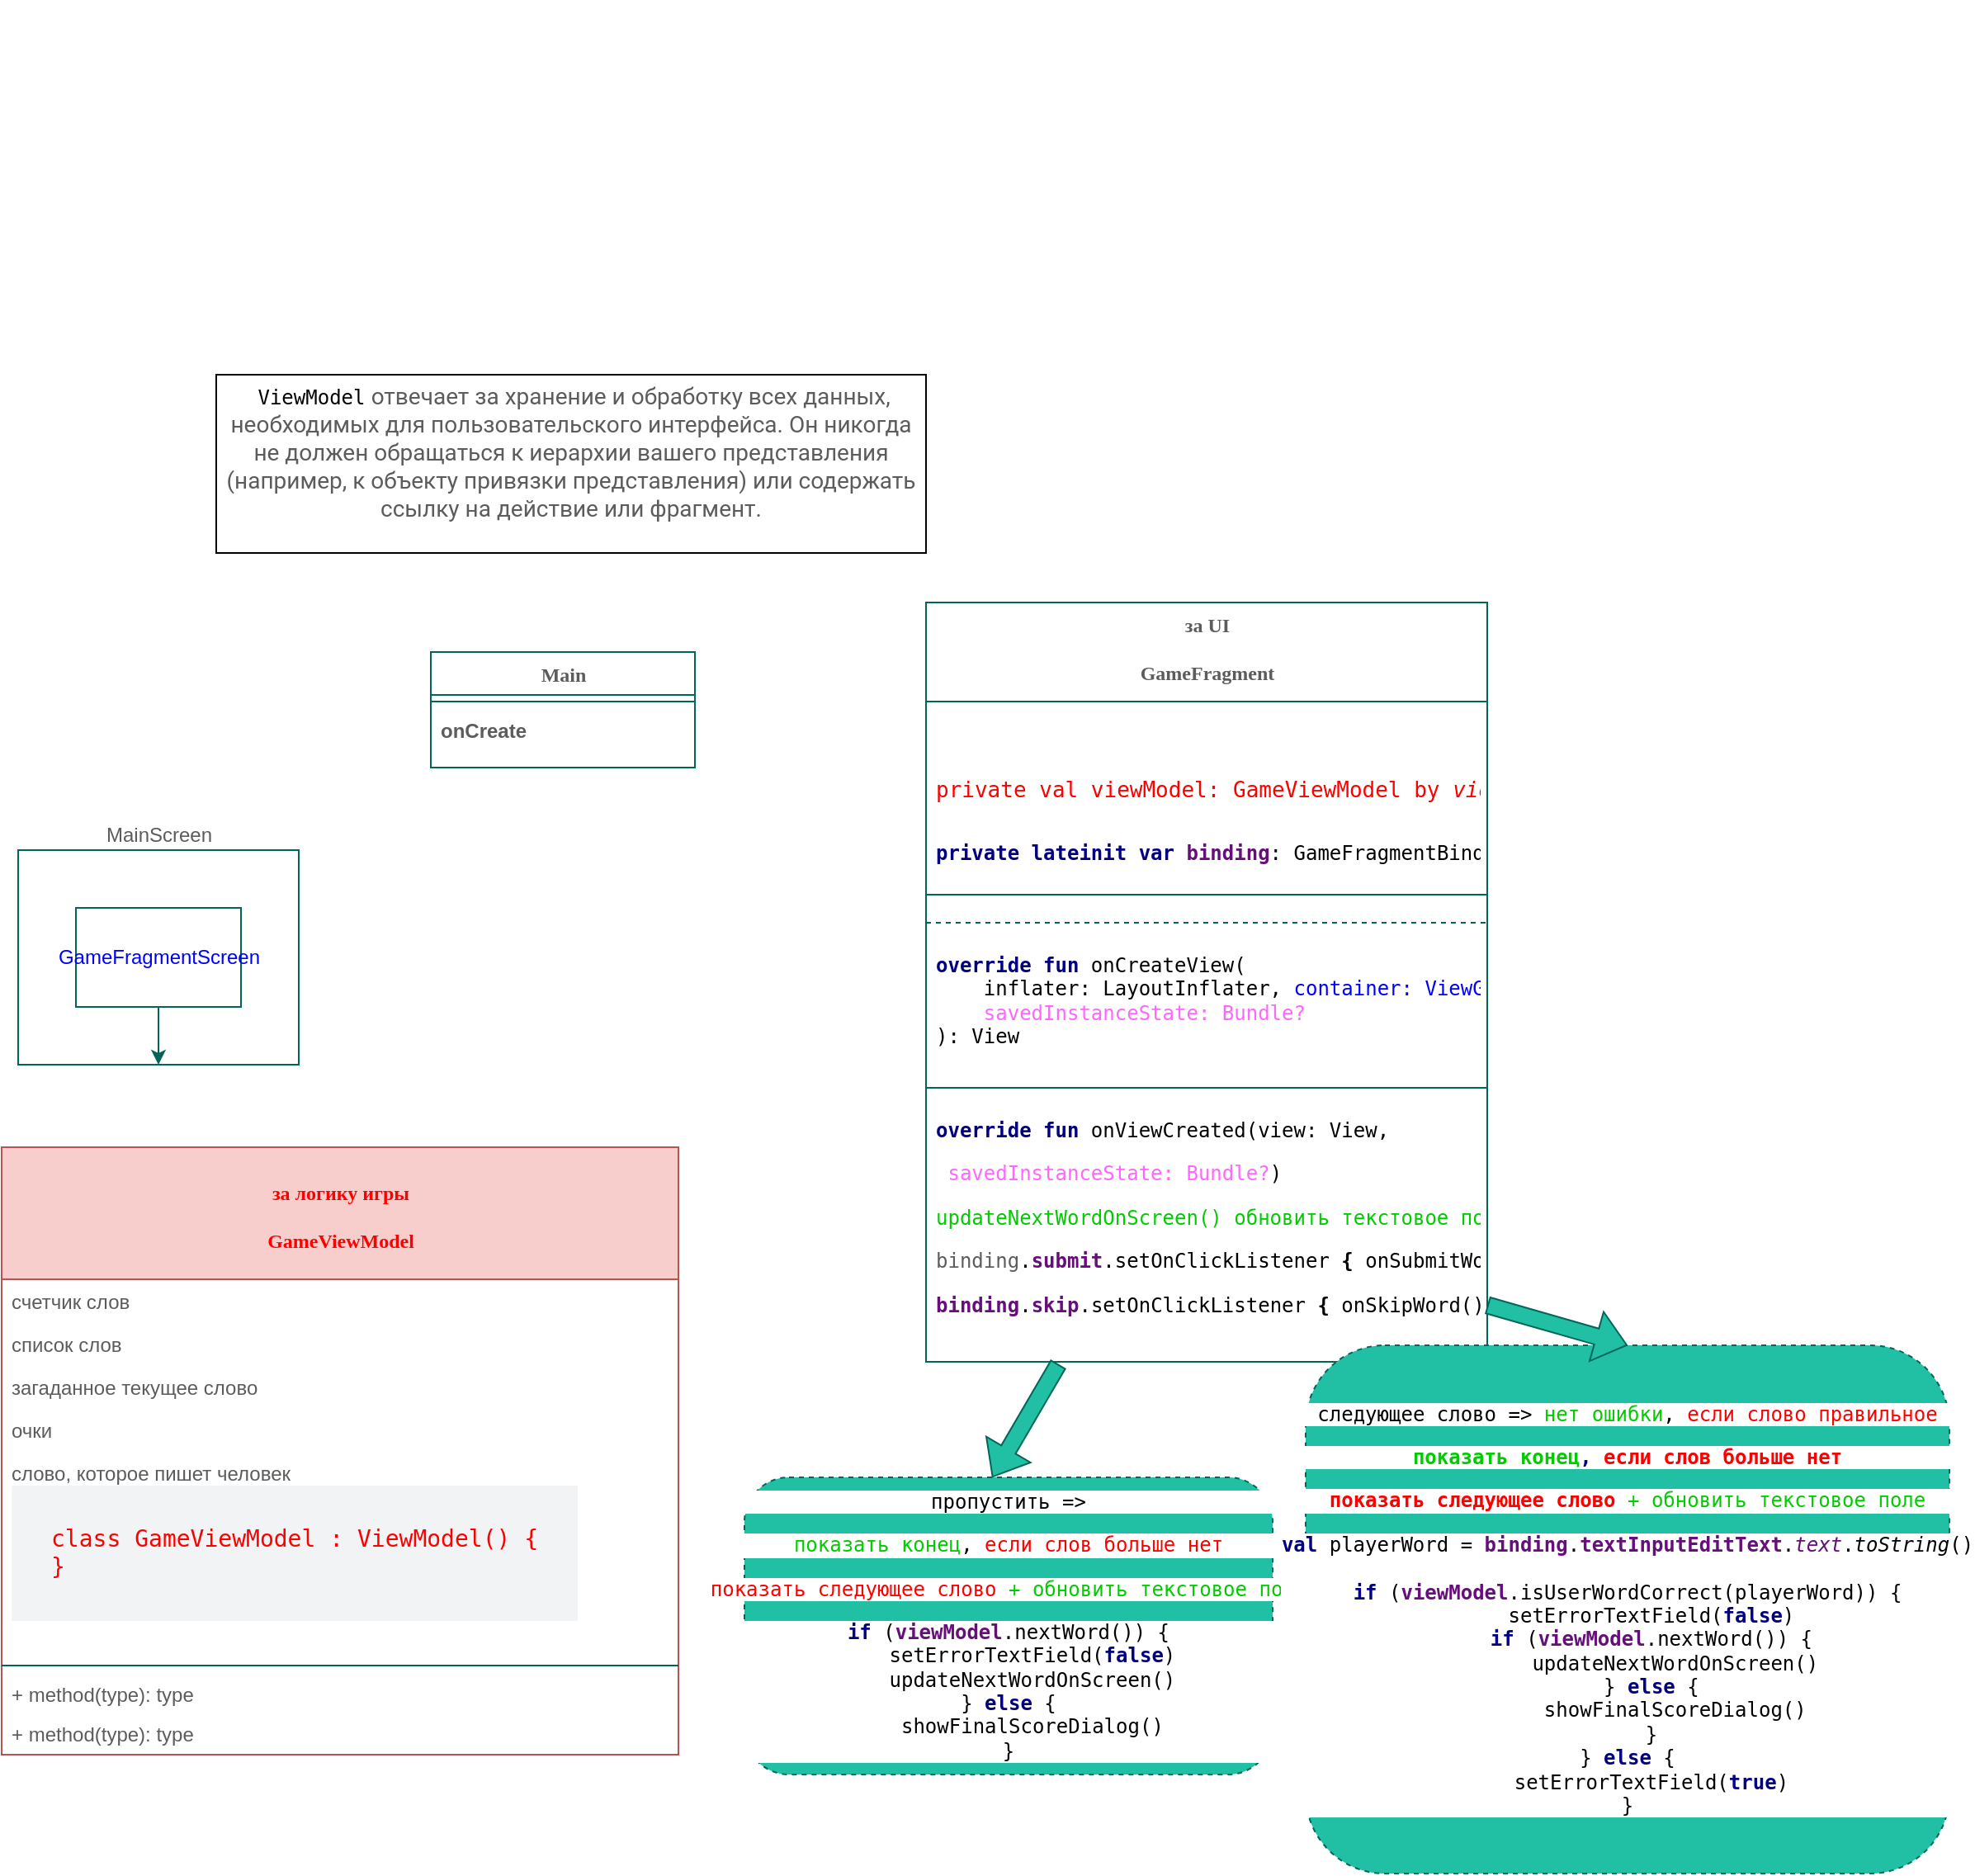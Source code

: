 <mxfile version="20.4.0" type="github">
  <diagram name="Page-1" id="9f46799a-70d6-7492-0946-bef42562c5a5">
    <mxGraphModel dx="2138" dy="1429" grid="1" gridSize="10" guides="1" tooltips="1" connect="1" arrows="1" fold="1" page="1" pageScale="1" pageWidth="1100" pageHeight="850" math="0" shadow="0">
      <root>
        <mxCell id="0" />
        <mxCell id="1" parent="0" />
        <mxCell id="78961159f06e98e8-17" value="Main" style="swimlane;html=1;fontStyle=1;align=center;verticalAlign=top;childLayout=stackLayout;horizontal=1;startSize=26;horizontalStack=0;resizeParent=1;resizeLast=0;collapsible=1;marginBottom=0;swimlaneFillColor=#ffffff;rounded=0;shadow=0;comic=0;labelBackgroundColor=none;strokeWidth=1;fillColor=none;fontFamily=Verdana;fontSize=12;strokeColor=#006658;fontColor=#5C5C5C;" parent="1" vertex="1">
          <mxGeometry x="170" y="-30" width="160" height="70" as="geometry" />
        </mxCell>
        <mxCell id="78961159f06e98e8-19" value="" style="line;html=1;strokeWidth=1;fillColor=none;align=left;verticalAlign=middle;spacingTop=-1;spacingLeft=3;spacingRight=3;rotatable=0;labelPosition=right;points=[];portConstraint=eastwest;strokeColor=#006658;fontColor=#5C5C5C;" parent="78961159f06e98e8-17" vertex="1">
          <mxGeometry y="26" width="160" height="8" as="geometry" />
        </mxCell>
        <mxCell id="78961159f06e98e8-20" value="onCreate" style="text;html=1;strokeColor=none;fillColor=none;align=left;verticalAlign=top;spacingLeft=4;spacingRight=4;whiteSpace=wrap;overflow=hidden;rotatable=0;points=[[0,0.5],[1,0.5]];portConstraint=eastwest;fontStyle=1;fontColor=#5C5C5C;" parent="78961159f06e98e8-17" vertex="1">
          <mxGeometry y="34" width="160" height="26" as="geometry" />
        </mxCell>
        <mxCell id="78961159f06e98e8-30" value="за UI&lt;br&gt;&lt;br&gt;GameFragment&lt;br&gt;&lt;br&gt;" style="swimlane;html=1;fontStyle=1;align=center;verticalAlign=top;childLayout=stackLayout;horizontal=1;startSize=60;horizontalStack=0;resizeParent=1;resizeLast=0;collapsible=1;marginBottom=0;swimlaneFillColor=#ffffff;rounded=0;shadow=0;comic=0;labelBackgroundColor=none;strokeWidth=1;fillColor=default;fontFamily=Verdana;fontSize=12;strokeColor=#006658;fontColor=#5C5C5C;" parent="1" vertex="1">
          <mxGeometry x="470" y="-60" width="340" height="460" as="geometry">
            <mxRectangle x="480" y="-50" width="140" height="70" as="alternateBounds" />
          </mxGeometry>
        </mxCell>
        <mxCell id="78961159f06e98e8-32" value="&lt;span style=&quot;color: rgba(0, 0, 0, 0); font-family: monospace; font-size: 0px;&quot;&gt;%3CmxGraphModel%3E%3Croot%3E%3CmxCell%20id%3D%220%22%2F%3E%3CmxCell%20id%3D%221%22%20parent%3D%220%22%2F%3E%3CmxCell%20id%3D%222%22%20value%3D%22%26lt%3Bpre%20style%3D%26quot%3Bbackground-color%3A%23ffffff%3Bcolor%3A%23000000%3Bfont-family%3A&#39;JetBrains%20Mono&#39;%2Cmonospace%3Bfont-size%3A9%2C8pt%3B%26quot%3B%26gt%3B%26lt%3Bspan%20style%3D%26quot%3Bcolor%3A%23000080%3Bfont-weight%3Abold%3B%26quot%3B%26gt%3Bprivate%20lateinit%20var%20%26lt%3B%2Fspan%26gt%3B%26lt%3Bspan%20style%3D%26quot%3Bcolor%3A%23660e7a%3Bfont-weight%3Abold%3B%26quot%3B%26gt%3Bbinding%26lt%3B%2Fspan%26gt%3B%3A%20GameFragmentBinding%26lt%3B%2Fpre%26gt%3B%22%20style%3D%22text%3Bhtml%3D1%3BstrokeColor%3Dnone%3BfillColor%3Dnone%3Balign%3Dleft%3BverticalAlign%3Dtop%3BspacingLeft%3D4%3BspacingRight%3D4%3BwhiteSpace%3Dwrap%3Boverflow%3Dhidden%3Brotatable%3D0%3Bpoints%3D%5B%5B0%2C0.5%5D%2C%5B1%2C0.5%5D%5D%3BportConstraint%3Deastwest%3B%22%20vertex%3D%221%22%20parent%3D%221%22%3E%3CmxGeometry%20x%3D%22320%22%20y%3D%2296%22%20width%3D%22160%22%20height%3D%2234%22%20as%3D%22geometry%22%2F%3E%3C%2FmxCell%3E%3C%2Froot%3E%3C%2FmxGraphModel%3E&lt;/span&gt;&lt;span style=&quot;color: rgba(0, 0, 0, 0); font-family: monospace; font-size: 0px;&quot;&gt;%3CmxGraphModel%3E%3Croot%3E%3CmxCell%20id%3D%220%22%2F%3E%3CmxCell%20id%3D%221%22%20parent%3D%220%22%2F%3E%3CmxCell%20id%3D%222%22%20value%3D%22%26lt%3Bpre%20style%3D%26quot%3Bbackground-color%3A%23ffffff%3Bcolor%3A%23000000%3Bfont-family%3A&#39;JetBrains%20Mono&#39;%2Cmonospace%3Bfont-size%3A9%2C8pt%3B%26quot%3B%26gt%3B%26lt%3Bspan%20style%3D%26quot%3Bcolor%3A%23000080%3Bfont-weight%3Abold%3B%26quot%3B%26gt%3Bprivate%20lateinit%20var%20%26lt%3B%2Fspan%26gt%3B%26lt%3Bspan%20style%3D%26quot%3Bcolor%3A%23660e7a%3Bfont-weight%3Abold%3B%26quot%3B%26gt%3Bbinding%26lt%3B%2Fspan%26gt%3B%3A%20GameFragmentBinding%26lt%3B%2Fpre%26gt%3B%22%20style%3D%22text%3Bhtml%3D1%3BstrokeColor%3Dnone%3BfillColor%3Dnone%3Balign%3Dleft%3BverticalAlign%3Dtop%3BspacingLeft%3D4%3BspacingRight%3D4%3BwhiteSpace%3Dwrap%3Boverflow%3Dhidden%3Brotatable%3D0%3Bpoints%3D%5B%5B0%2C0.5%5D%2C%5B1%2C0.5%5D%5D%3BportConstraint%3Deastwest%3B%22%20vertex%3D%221%22%20parent%3D%221%22%3E%3CmxGeometry%20x%3D%22320%22%20y%3D%2296%22%20width%3D%22160%22%20height%3D%2234%22%20as%3D%22geometry%22%2F%3E%3C%2FmxCell%3E%3C%2Froot%3E%3C%2FmxGraphModel%3E&lt;/span&gt;&lt;span style=&quot;color: rgba(0, 0, 0, 0); font-family: monospace; font-size: 0px;&quot;&gt;%3CmxGraphModel%3E%3Croot%3E%3CmxCell%20id%3D%220%22%2F%3E%3CmxCell%20id%3D%221%22%20parent%3D%220%22%2F%3E%3CmxCell%20id%3D%222%22%20value%3D%22%26lt%3Bpre%20style%3D%26quot%3Bbackground-color%3A%23ffffff%3Bcolor%3A%23000000%3Bfont-family%3A&#39;JetBrains%20Mono&#39;%2Cmonospace%3Bfont-size%3A9%2C8pt%3B%26quot%3B%26gt%3B%26lt%3Bspan%20style%3D%26quot%3Bcolor%3A%23000080%3Bfont-weight%3Abold%3B%26quot%3B%26gt%3Bprivate%20lateinit%20var%20%26lt%3B%2Fspan%26gt%3B%26lt%3Bspan%20style%3D%26quot%3Bcolor%3A%23660e7a%3Bfont-weight%3Abold%3B%26quot%3B%26gt%3Bbinding%26lt%3B%2Fspan%26gt%3B%3A%20GameFragmentBinding%26lt%3B%2Fpre%26gt%3B%22%20style%3D%22text%3Bhtml%3D1%3BstrokeColor%3Dnone%3BfillColor%3Dnone%3Balign%3Dleft%3BverticalAlign%3Dtop%3BspacingLeft%3D4%3BspacingRight%3D4%3BwhiteSpace%3Dwrap%3Boverflow%3Dhidden%3Brotatable%3D0%3Bpoints%3D%5B%5B0%2C0.5%5D%2C%5B1%2C0.5%5D%5D%3BportConstraint%3Deastwest%3B%22%20vertex%3D%221%22%20parent%3D%221%22%3E%3CmxGeometry%20x%3D%22320%22%20y%3D%2296%22%20width%3D%22160%22%20height%3D%2234%22%20as%3D%22geometry%22%2F%3E%3C%2FmxCell%3E%3C%2Froot%3E%3C%2FmxGraphModel%3E&lt;/span&gt;" style="text;html=1;strokeColor=none;fillColor=none;align=left;verticalAlign=top;spacingLeft=4;spacingRight=4;whiteSpace=wrap;overflow=hidden;rotatable=0;points=[[0,0.5],[1,0.5]];portConstraint=eastwest;fontColor=#5C5C5C;" parent="78961159f06e98e8-30" vertex="1">
          <mxGeometry y="60" width="340" height="26" as="geometry" />
        </mxCell>
        <mxCell id="78961159f06e98e8-33" value="&lt;pre style=&quot;background-color: rgb(255, 255, 255); font-family: &amp;quot;JetBrains Mono&amp;quot;, monospace; font-size: 13px;&quot;&gt;&lt;font color=&quot;#ff0000&quot;&gt;private val viewModel: &lt;font style=&quot;font-size: 13px;&quot;&gt;GameViewModel &lt;/font&gt;by &lt;span style=&quot;font-style: italic;&quot;&gt;viewModels&lt;/span&gt;()&lt;/font&gt;&lt;/pre&gt;" style="text;html=1;strokeColor=none;fillColor=none;align=left;verticalAlign=top;spacingLeft=4;spacingRight=4;whiteSpace=wrap;overflow=hidden;rotatable=0;points=[[0,0.5],[1,0.5]];portConstraint=eastwest;fontColor=#5C5C5C;" parent="78961159f06e98e8-30" vertex="1">
          <mxGeometry y="86" width="340" height="40" as="geometry" />
        </mxCell>
        <mxCell id="uO2hVA76GYjicHTjwSfB-16" value="&lt;pre style=&quot;background-color:#ffffff;color:#000000;font-family:&#39;JetBrains Mono&#39;,monospace;font-size:9,8pt;&quot;&gt;&lt;span style=&quot;color:#000080;font-weight:bold;&quot;&gt;private lateinit var &lt;/span&gt;&lt;span style=&quot;color:#660e7a;font-weight:bold;&quot;&gt;binding&lt;/span&gt;: GameFragmentBinding&lt;/pre&gt;" style="text;html=1;strokeColor=none;fillColor=none;align=left;verticalAlign=top;spacingLeft=4;spacingRight=4;whiteSpace=wrap;overflow=hidden;rotatable=0;points=[[0,0.5],[1,0.5]];portConstraint=eastwest;fontColor=#5C5C5C;" parent="78961159f06e98e8-30" vertex="1">
          <mxGeometry y="126" width="340" height="34" as="geometry" />
        </mxCell>
        <mxCell id="78961159f06e98e8-38" value="" style="line;html=1;strokeWidth=1;fillColor=none;align=left;verticalAlign=middle;spacingTop=-1;spacingLeft=3;spacingRight=3;rotatable=0;labelPosition=right;points=[];portConstraint=eastwest;strokeColor=#006658;fontColor=#5C5C5C;" parent="78961159f06e98e8-30" vertex="1">
          <mxGeometry y="160" width="340" height="34" as="geometry" />
        </mxCell>
        <mxCell id="78961159f06e98e8-39" value="&lt;pre style=&quot;background-color: rgb(255, 255, 255); font-family: &amp;quot;JetBrains Mono&amp;quot;, monospace;&quot;&gt;&lt;span style=&quot;color: rgb(0, 0, 0);&quot;&gt;&lt;span style=&quot;color:#000080;font-weight:bold;&quot;&gt;override fun &lt;/span&gt;onCreateView(&lt;br&gt;    inflater: LayoutInflater, &lt;/span&gt;&lt;font color=&quot;#0000ff&quot;&gt;container: ViewGroup?&lt;/font&gt;&lt;font color=&quot;#000000&quot;&gt;,&lt;br&gt;    &lt;/font&gt;&lt;font color=&quot;#ff66ff&quot;&gt;savedInstanceState: Bundle?&lt;/font&gt;&lt;font color=&quot;#000000&quot;&gt;&lt;br&gt;): View&lt;/font&gt;&lt;/pre&gt;" style="text;html=1;strokeColor=#006658;fillColor=none;align=left;verticalAlign=top;spacingLeft=4;spacingRight=4;whiteSpace=wrap;overflow=hidden;rotatable=0;points=[[0,0.5],[1,0.5]];portConstraint=eastwest;fontColor=#5C5C5C;dashed=1;" parent="78961159f06e98e8-30" vertex="1">
          <mxGeometry y="194" width="340" height="100" as="geometry" />
        </mxCell>
        <mxCell id="78961159f06e98e8-40" value="&lt;pre style=&quot;background-color:#ffffff;color:#000000;font-family:&#39;JetBrains Mono&#39;,monospace;font-size:9,8pt;&quot;&gt;&lt;span style=&quot;color:#000080;font-weight:bold;&quot;&gt;override fun &lt;/span&gt;onViewCreated(view: View,&lt;/pre&gt;&lt;pre style=&quot;background-color: rgb(255, 255, 255); font-family: &amp;quot;JetBrains Mono&amp;quot;, monospace;&quot;&gt;&lt;span style=&quot;color: rgb(0, 0, 0);&quot;&gt; &lt;/span&gt;&lt;font color=&quot;#ff66ff&quot;&gt;savedInstanceState: Bundle?&lt;/font&gt;&lt;font color=&quot;#000000&quot;&gt;)&lt;/font&gt;&lt;/pre&gt;&lt;pre style=&quot;background-color: rgb(255, 255, 255); font-family: &amp;quot;JetBrains Mono&amp;quot;, monospace;&quot;&gt;&lt;font color=&quot;#00cc00&quot;&gt;updateNextWordOnScreen() обновить текстовое поле&lt;/font&gt;&lt;/pre&gt;&lt;pre style=&quot;background-color: rgb(255, 255, 255); font-family: &amp;quot;JetBrains Mono&amp;quot;, monospace;&quot;&gt;binding&lt;span style=&quot;color: rgb(0, 0, 0);&quot;&gt;.&lt;/span&gt;&lt;span style=&quot;color: rgb(102, 14, 122); font-weight: bold;&quot;&gt;submit&lt;/span&gt;&lt;span style=&quot;color: rgb(0, 0, 0);&quot;&gt;.setOnClickListener &lt;/span&gt;&lt;span style=&quot;color: rgb(0, 0, 0); font-weight: bold;&quot;&gt;{ &lt;/span&gt;&lt;span style=&quot;color: rgb(0, 0, 0);&quot;&gt;onSubmitWord() &lt;/span&gt;&lt;span style=&quot;color: rgb(0, 0, 0); font-weight: bold;&quot;&gt;}&lt;/span&gt;&lt;/pre&gt;&lt;pre style=&quot;background-color: rgb(255, 255, 255); font-family: &amp;quot;JetBrains Mono&amp;quot;, monospace;&quot;&gt;&lt;pre style=&quot;color: rgb(0, 0, 0); font-family: &amp;quot;JetBrains Mono&amp;quot;, monospace;&quot;&gt;&lt;span style=&quot;color:#660e7a;font-weight:bold;&quot;&gt;binding&lt;/span&gt;.&lt;span style=&quot;color:#660e7a;font-weight:bold;&quot;&gt;skip&lt;/span&gt;.setOnClickListener &lt;span style=&quot;font-weight:bold;&quot;&gt;{ &lt;/span&gt;onSkipWord() &lt;span style=&quot;font-weight:bold;&quot;&gt;}&lt;/span&gt;&lt;/pre&gt;&lt;/pre&gt;" style="text;html=1;strokeColor=#006658;fillColor=none;align=left;verticalAlign=top;spacingLeft=4;spacingRight=4;whiteSpace=wrap;overflow=hidden;rotatable=0;points=[[0,0.5],[1,0.5]];portConstraint=eastwest;fontColor=#5C5C5C;dashed=1;" parent="78961159f06e98e8-30" vertex="1">
          <mxGeometry y="294" width="340" height="166" as="geometry" />
        </mxCell>
        <mxCell id="78961159f06e98e8-43" value="&lt;font color=&quot;#ff0000&quot;&gt;&lt;br&gt;за логику игры&lt;br&gt;&lt;br&gt;GameViewModel&lt;/font&gt;" style="swimlane;html=1;fontStyle=1;align=center;verticalAlign=top;childLayout=stackLayout;horizontal=1;startSize=80;horizontalStack=0;resizeParent=1;resizeLast=0;collapsible=1;marginBottom=0;swimlaneFillColor=#ffffff;rounded=0;shadow=0;comic=0;labelBackgroundColor=none;strokeWidth=1;fillColor=#f8cecc;fontFamily=Verdana;fontSize=12;strokeColor=#b85450;" parent="1" vertex="1">
          <mxGeometry x="-90" y="270" width="410" height="368" as="geometry">
            <mxRectangle x="240" y="150" width="150" height="70" as="alternateBounds" />
          </mxGeometry>
        </mxCell>
        <mxCell id="78961159f06e98e8-44" value="счетчик слов&lt;br&gt;" style="text;html=1;strokeColor=none;fillColor=none;align=left;verticalAlign=top;spacingLeft=4;spacingRight=4;whiteSpace=wrap;overflow=hidden;rotatable=0;points=[[0,0.5],[1,0.5]];portConstraint=eastwest;fontColor=#5C5C5C;" parent="78961159f06e98e8-43" vertex="1">
          <mxGeometry y="80" width="410" height="26" as="geometry" />
        </mxCell>
        <mxCell id="78961159f06e98e8-45" value="список слов" style="text;html=1;strokeColor=none;fillColor=none;align=left;verticalAlign=top;spacingLeft=4;spacingRight=4;whiteSpace=wrap;overflow=hidden;rotatable=0;points=[[0,0.5],[1,0.5]];portConstraint=eastwest;fontColor=#5C5C5C;" parent="78961159f06e98e8-43" vertex="1">
          <mxGeometry y="106" width="410" height="26" as="geometry" />
        </mxCell>
        <mxCell id="78961159f06e98e8-49" value="загаданное текущее слово" style="text;html=1;strokeColor=none;fillColor=none;align=left;verticalAlign=top;spacingLeft=4;spacingRight=4;whiteSpace=wrap;overflow=hidden;rotatable=0;points=[[0,0.5],[1,0.5]];portConstraint=eastwest;fontColor=#5C5C5C;" parent="78961159f06e98e8-43" vertex="1">
          <mxGeometry y="132" width="410" height="26" as="geometry" />
        </mxCell>
        <mxCell id="78961159f06e98e8-50" value="очки" style="text;html=1;strokeColor=none;fillColor=none;align=left;verticalAlign=top;spacingLeft=4;spacingRight=4;whiteSpace=wrap;overflow=hidden;rotatable=0;points=[[0,0.5],[1,0.5]];portConstraint=eastwest;fontColor=#5C5C5C;" parent="78961159f06e98e8-43" vertex="1">
          <mxGeometry y="158" width="410" height="26" as="geometry" />
        </mxCell>
        <mxCell id="uO2hVA76GYjicHTjwSfB-31" value="слово, которое пишет человек&lt;br&gt;&lt;pre style=&quot;box-sizing: inherit; background: var(--devsite-code-background,#f1f3f4); font-size: 14px; padding: 8px 80px 8px 8px; margin-top: 0px; margin-bottom: 0px; overflow: auto visible; position: relative; padding-block: var(--devsite-code-padding-block,24px); padding-inline: var(--devsite-code-padding-inline,24px); border-radius: 0px; text-size-adjust: none; direction: ltr !important;&quot; dir=&quot;ltr&quot; translate=&quot;no&quot; class=&quot;&quot;&gt;&lt;code style=&quot;box-sizing: inherit; background: 0px center transparent; font: 14px/20px var(--devsite-code-font-family); padding: 0px; border: var(--devsite-inline-nested-code-border,0); border-radius: 4px; word-break: normal; overflow: auto visible; direction: ltr !important;&quot; dir=&quot;ltr&quot;&gt;&lt;font color=&quot;#ff0000&quot;&gt;&lt;span style=&quot;box-sizing: inherit;&quot; class=&quot;kwd&quot;&gt;&lt;span style=&quot;box-sizing: inherit;&quot; class=&quot;kwd&quot;&gt;class&lt;/span&gt;&lt;/span&gt;&lt;span style=&quot;box-sizing: inherit;&quot; class=&quot;pln&quot;&gt;&lt;span style=&quot;box-sizing: inherit;&quot; class=&quot;pln&quot;&gt; &lt;/span&gt;&lt;/span&gt;&lt;span style=&quot;box-sizing: inherit;&quot; class=&quot;typ&quot;&gt;&lt;span style=&quot;box-sizing: inherit;&quot; class=&quot;typ&quot;&gt;GameViewModel&lt;/span&gt;&lt;/span&gt;&lt;span style=&quot;box-sizing: inherit;&quot; class=&quot;pln&quot;&gt;&lt;span style=&quot;box-sizing: inherit;&quot; class=&quot;pln&quot;&gt; &lt;/span&gt;&lt;/span&gt;&lt;span style=&quot;box-sizing: inherit;&quot; class=&quot;pun&quot;&gt;&lt;span style=&quot;box-sizing: inherit;&quot; class=&quot;pun&quot;&gt;:&lt;/span&gt;&lt;/span&gt;&lt;span style=&quot;box-sizing: inherit;&quot; class=&quot;pln&quot;&gt;&lt;span style=&quot;box-sizing: inherit;&quot; class=&quot;pln&quot;&gt; &lt;/span&gt;&lt;/span&gt;&lt;span style=&quot;box-sizing: inherit;&quot; class=&quot;typ&quot;&gt;&lt;span style=&quot;box-sizing: inherit;&quot; class=&quot;typ&quot;&gt;ViewModel&lt;/span&gt;&lt;/span&gt;&lt;span style=&quot;box-sizing: inherit;&quot; class=&quot;pun&quot;&gt;&lt;span style=&quot;box-sizing: inherit;&quot; class=&quot;pun&quot;&gt;()&lt;/span&gt;&lt;/span&gt;&lt;span style=&quot;box-sizing: inherit;&quot; class=&quot;pln&quot;&gt;&lt;span style=&quot;box-sizing: inherit;&quot; class=&quot;pln&quot;&gt; &lt;/span&gt;&lt;/span&gt;&lt;span style=&quot;box-sizing: inherit;&quot; class=&quot;pun&quot;&gt;&lt;span style=&quot;box-sizing: inherit;&quot; class=&quot;pun&quot;&gt;{&lt;/span&gt;&lt;/span&gt;&lt;span style=&quot;box-sizing: inherit;&quot; class=&quot;pln&quot;&gt;&lt;span style=&quot;box-sizing: inherit;&quot; class=&quot;pln&quot;&gt;&lt;br style=&quot;box-sizing: inherit;&quot;&gt;&lt;/span&gt;&lt;/span&gt;&lt;span style=&quot;box-sizing: inherit;&quot; class=&quot;pun&quot;&gt;&lt;span style=&quot;box-sizing: inherit;&quot; class=&quot;pun&quot;&gt;}&lt;/span&gt;&lt;/span&gt;&lt;/font&gt;&lt;/code&gt;&lt;/pre&gt;" style="text;html=1;strokeColor=none;fillColor=none;align=left;verticalAlign=top;spacingLeft=4;spacingRight=4;whiteSpace=wrap;overflow=hidden;rotatable=0;points=[[0,0.5],[1,0.5]];portConstraint=eastwest;fontColor=#5C5C5C;" parent="78961159f06e98e8-43" vertex="1">
          <mxGeometry y="184" width="410" height="126" as="geometry" />
        </mxCell>
        <mxCell id="78961159f06e98e8-51" value="" style="line;html=1;strokeWidth=1;fillColor=none;align=left;verticalAlign=middle;spacingTop=-1;spacingLeft=3;spacingRight=3;rotatable=0;labelPosition=right;points=[];portConstraint=eastwest;strokeColor=#006658;fontColor=#5C5C5C;" parent="78961159f06e98e8-43" vertex="1">
          <mxGeometry y="310" width="410" height="8" as="geometry" />
        </mxCell>
        <mxCell id="78961159f06e98e8-52" value="+ method(type): type" style="text;html=1;strokeColor=none;fillColor=none;align=left;verticalAlign=top;spacingLeft=4;spacingRight=4;whiteSpace=wrap;overflow=hidden;rotatable=0;points=[[0,0.5],[1,0.5]];portConstraint=eastwest;fontColor=#5C5C5C;" parent="78961159f06e98e8-43" vertex="1">
          <mxGeometry y="318" width="410" height="24" as="geometry" />
        </mxCell>
        <mxCell id="78961159f06e98e8-53" value="+ method(type): type" style="text;html=1;strokeColor=none;fillColor=none;align=left;verticalAlign=top;spacingLeft=4;spacingRight=4;whiteSpace=wrap;overflow=hidden;rotatable=0;points=[[0,0.5],[1,0.5]];portConstraint=eastwest;fontColor=#5C5C5C;" parent="78961159f06e98e8-43" vertex="1">
          <mxGeometry y="342" width="410" height="26" as="geometry" />
        </mxCell>
        <mxCell id="78961159f06e98e8-130" style="edgeStyle=elbowEdgeStyle;html=1;labelBackgroundColor=none;startFill=0;startSize=8;endArrow=diamondThin;endFill=0;endSize=16;fontFamily=Verdana;fontSize=12;elbow=vertical;strokeColor=#006658;fontColor=#5C5C5C;" parent="1" edge="1">
          <mxGeometry relative="1" as="geometry">
            <mxPoint x="550" y="617" as="sourcePoint" />
            <mxPoint x="520" y="617" as="targetPoint" />
          </mxGeometry>
        </mxCell>
        <mxCell id="uO2hVA76GYjicHTjwSfB-36" style="edgeStyle=orthogonalEdgeStyle;rounded=0;orthogonalLoop=1;jettySize=auto;html=1;exitX=0.5;exitY=0;exitDx=0;exitDy=0;entryX=0.5;entryY=0;entryDx=0;entryDy=0;strokeColor=#006658;fontColor=#00CC00;fillColor=#21C0A5;" parent="1" source="uO2hVA76GYjicHTjwSfB-10" target="uO2hVA76GYjicHTjwSfB-15" edge="1">
          <mxGeometry relative="1" as="geometry" />
        </mxCell>
        <mxCell id="uO2hVA76GYjicHTjwSfB-10" value="MainScreen" style="html=1;fillColor=default;labelPosition=center;verticalLabelPosition=top;align=center;verticalAlign=bottom;strokeColor=#006658;fontColor=#5C5C5C;" parent="1" vertex="1">
          <mxGeometry x="-80" y="90" width="170" height="130" as="geometry" />
        </mxCell>
        <mxCell id="uO2hVA76GYjicHTjwSfB-37" style="edgeStyle=orthogonalEdgeStyle;rounded=0;orthogonalLoop=1;jettySize=auto;html=1;exitX=0.5;exitY=1;exitDx=0;exitDy=0;entryX=0.5;entryY=1;entryDx=0;entryDy=0;strokeColor=#006658;fontColor=#00CC00;fillColor=#21C0A5;" parent="1" source="uO2hVA76GYjicHTjwSfB-15" target="uO2hVA76GYjicHTjwSfB-10" edge="1">
          <mxGeometry relative="1" as="geometry" />
        </mxCell>
        <mxCell id="uO2hVA76GYjicHTjwSfB-15" value="&lt;font color=&quot;#0000ff&quot;&gt;GameFragmentScreen&lt;/font&gt;" style="html=1;fillColor=none;strokeColor=#006658;fontColor=#5C5C5C;" parent="1" vertex="1">
          <mxGeometry x="-45" y="125" width="100" height="60" as="geometry" />
        </mxCell>
        <mxCell id="uO2hVA76GYjicHTjwSfB-29" value="&lt;pre style=&quot;background-color:#ffffff;color:#000000;font-family:&#39;JetBrains Mono&#39;,monospace;font-size:9,8pt;&quot;&gt;пропустить =&amp;gt;&lt;/pre&gt;&lt;pre style=&quot;background-color: rgb(255, 255, 255); font-family: &amp;quot;JetBrains Mono&amp;quot;, monospace;&quot;&gt;&lt;font color=&quot;#00cc00&quot;&gt;показать конец&lt;/font&gt;&lt;span style=&quot;color: rgb(0, 0, 0);&quot;&gt;, &lt;/span&gt;&lt;font color=&quot;#ff0000&quot;&gt;если слов больше нет&lt;/font&gt;&lt;/pre&gt;&lt;pre style=&quot;background-color: rgb(255, 255, 255); font-family: &amp;quot;JetBrains Mono&amp;quot;, monospace;&quot;&gt;&lt;font color=&quot;#ff0000&quot;&gt;показать следующее слово &lt;/font&gt;&lt;font color=&quot;#00cc00&quot;&gt;+ обновить текстовое поле&lt;/font&gt;&lt;/pre&gt;&lt;pre style=&quot;background-color:#ffffff;color:#000000;font-family:&#39;JetBrains Mono&#39;,monospace;font-size:9,8pt;&quot;&gt;&lt;span style=&quot;color:#000080;font-weight:bold;&quot;&gt;if &lt;/span&gt;(&lt;span style=&quot;color:#660e7a;font-weight:bold;&quot;&gt;viewModel&lt;/span&gt;.nextWord()) {&lt;br&gt;    setErrorTextField(&lt;span style=&quot;color:#000080;font-weight:bold;&quot;&gt;false&lt;/span&gt;)&lt;br&gt;    updateNextWordOnScreen()&lt;br&gt;} &lt;span style=&quot;color:#000080;font-weight:bold;&quot;&gt;else &lt;/span&gt;{&lt;br&gt;    showFinalScoreDialog()&lt;br&gt;}&lt;/pre&gt;" style="rounded=1;whiteSpace=wrap;html=1;dashed=1;strokeColor=#006658;fontColor=#5C5C5C;fillColor=#21C0A5;" parent="1" vertex="1">
          <mxGeometry x="360" y="470" width="320" height="180" as="geometry" />
        </mxCell>
        <mxCell id="uO2hVA76GYjicHTjwSfB-30" value="&lt;pre style=&quot;background-color: rgb(255, 255, 255); font-family: &amp;quot;JetBrains Mono&amp;quot;, monospace;&quot;&gt;&lt;span style=&quot;color: rgb(0, 0, 0);&quot;&gt;следующее слово =&amp;gt; &lt;/span&gt;&lt;font color=&quot;#00cc00&quot;&gt;нет ошибки&lt;/font&gt;&lt;span style=&quot;color: rgb(0, 0, 0);&quot;&gt;, &lt;/span&gt;&lt;font color=&quot;#ff0000&quot;&gt;если слово правильное&lt;/font&gt;&lt;/pre&gt;&lt;pre style=&quot;background-color: rgb(255, 255, 255); font-family: &amp;quot;JetBrains Mono&amp;quot;, monospace;&quot;&gt;&lt;b style=&quot;&quot;&gt;&lt;font color=&quot;#00cc00&quot;&gt;показать конец&lt;/font&gt;&lt;font color=&quot;#000080&quot;&gt;, &lt;/font&gt;&lt;font color=&quot;#ff0000&quot;&gt;если слов больше нет&lt;/font&gt;&lt;/b&gt;&lt;/pre&gt;&lt;pre style=&quot;background-color: rgb(255, 255, 255); font-family: &amp;quot;JetBrains Mono&amp;quot;, monospace;&quot;&gt;&lt;b style=&quot;&quot;&gt;&lt;font color=&quot;#ff0000&quot;&gt;показать следующее слово &lt;/font&gt;&lt;/b&gt;&lt;font color=&quot;#00cc00&quot;&gt;+ обновить текстовое поле&lt;/font&gt;&lt;/pre&gt;&lt;pre style=&quot;background-color:#ffffff;color:#000000;font-family:&#39;JetBrains Mono&#39;,monospace;font-size:9,8pt;&quot;&gt;&lt;span style=&quot;color:#000080;font-weight:bold;&quot;&gt;val &lt;/span&gt;playerWord = &lt;span style=&quot;color:#660e7a;font-weight:bold;&quot;&gt;binding&lt;/span&gt;.&lt;span style=&quot;color:#660e7a;font-weight:bold;&quot;&gt;textInputEditText&lt;/span&gt;.&lt;span style=&quot;color:#660e7a;font-style:italic;&quot;&gt;text&lt;/span&gt;.&lt;span style=&quot;font-style:italic;&quot;&gt;toString&lt;/span&gt;()&lt;br&gt;&lt;br&gt;&lt;span style=&quot;color:#000080;font-weight:bold;&quot;&gt;if &lt;/span&gt;(&lt;span style=&quot;color:#660e7a;font-weight:bold;&quot;&gt;viewModel&lt;/span&gt;.isUserWordCorrect(playerWord)) {&lt;br&gt;    setErrorTextField(&lt;span style=&quot;color:#000080;font-weight:bold;&quot;&gt;false&lt;/span&gt;)&lt;br&gt;    &lt;span style=&quot;color:#000080;font-weight:bold;&quot;&gt;if &lt;/span&gt;(&lt;span style=&quot;color:#660e7a;font-weight:bold;&quot;&gt;viewModel&lt;/span&gt;.nextWord()) {&lt;br&gt;        updateNextWordOnScreen()&lt;br&gt;    } &lt;span style=&quot;color:#000080;font-weight:bold;&quot;&gt;else &lt;/span&gt;{&lt;br&gt;        showFinalScoreDialog()&lt;br&gt;    }&lt;br&gt;} &lt;span style=&quot;color:#000080;font-weight:bold;&quot;&gt;else &lt;/span&gt;{&lt;br&gt;    setErrorTextField(&lt;span style=&quot;color:#000080;font-weight:bold;&quot;&gt;true&lt;/span&gt;)&lt;br&gt;}&lt;/pre&gt;" style="rounded=1;whiteSpace=wrap;html=1;dashed=1;strokeColor=#006658;fontColor=#5C5C5C;fillColor=#21C0A5;" parent="1" vertex="1">
          <mxGeometry x="700" y="390" width="390" height="320" as="geometry" />
        </mxCell>
        <mxCell id="uO2hVA76GYjicHTjwSfB-28" value="" style="shape=flexArrow;endArrow=classic;html=1;rounded=0;strokeColor=#006658;fontColor=#5C5C5C;fillColor=#21C0A5;entryX=0.5;entryY=0;entryDx=0;entryDy=0;" parent="1" source="78961159f06e98e8-40" target="uO2hVA76GYjicHTjwSfB-30" edge="1">
          <mxGeometry width="50" height="50" relative="1" as="geometry">
            <mxPoint x="810" y="380" as="sourcePoint" />
            <mxPoint x="900" y="450" as="targetPoint" />
          </mxGeometry>
        </mxCell>
        <mxCell id="uO2hVA76GYjicHTjwSfB-33" value="" style="shape=flexArrow;endArrow=classic;html=1;rounded=0;strokeColor=#006658;fontColor=#5C5C5C;fillColor=#21C0A5;exitX=0.236;exitY=1.008;exitDx=0;exitDy=0;exitPerimeter=0;entryX=0.469;entryY=0;entryDx=0;entryDy=0;entryPerimeter=0;" parent="1" source="78961159f06e98e8-40" target="uO2hVA76GYjicHTjwSfB-29" edge="1">
          <mxGeometry width="50" height="50" relative="1" as="geometry">
            <mxPoint x="680" y="350" as="sourcePoint" />
            <mxPoint x="730" y="300" as="targetPoint" />
          </mxGeometry>
        </mxCell>
        <mxCell id="GKDgonfJUsGMYwUG_WZu-1" value="&#xa;&lt;code style=&quot;box-sizing: inherit; background: rgb(255, 255, 255); color: var(--devsite-code-color); font-style: normal; font-variant-ligatures: normal; font-variant-caps: normal; padding: 0.1em 0.3em; text-align: left; border: 0px; border-radius: 4px; word-break: normal; -webkit-font-smoothing: auto; overflow: auto visible; letter-spacing: normal; orphans: 2; text-indent: 0px; text-transform: none; widows: 2; word-spacing: 0px; -webkit-text-stroke-width: 0px; text-decoration-thickness: initial; text-decoration-style: initial; text-decoration-color: initial; direction: ltr !important;&quot; dir=&quot;ltr&quot; translate=&quot;no&quot;&gt;ViewModel&lt;/code&gt;&lt;font style=&quot;box-sizing: inherit; color: rgb(92, 92, 92); font-family: Roboto, &amp;quot;Noto Sans&amp;quot;, &amp;quot;Noto Sans JP&amp;quot;, &amp;quot;Noto Sans KR&amp;quot;, &amp;quot;Noto Naskh Arabic&amp;quot;, &amp;quot;Noto Sans Thai&amp;quot;, &amp;quot;Noto Sans Hebrew&amp;quot;, &amp;quot;Noto Sans Bengali&amp;quot;, sans-serif; font-size: 14px; font-style: normal; font-variant-ligatures: normal; font-variant-caps: normal; font-weight: 400; letter-spacing: normal; orphans: 2; text-align: left; text-indent: 0px; text-transform: none; widows: 2; word-spacing: 0px; -webkit-text-stroke-width: 0px; background-color: rgb(255, 255, 255); text-decoration-thickness: initial; text-decoration-style: initial; text-decoration-color: initial; vertical-align: inherit;&quot;&gt;&lt;font style=&quot;box-sizing: inherit; vertical-align: inherit;&quot;&gt;отвечает за хранение и обработку всех данных, необходимых для пользовательского интерфейса.&lt;span&gt;&amp;nbsp;&lt;/span&gt;&lt;/font&gt;&lt;font style=&quot;box-sizing: inherit; vertical-align: inherit;&quot;&gt;Он никогда не должен обращаться к иерархии вашего представления (например, к объекту привязки представления) или содержать ссылку на действие или фрагмент.&lt;/font&gt;&lt;/font&gt;&#xa;&#xa;" style="rounded=0;whiteSpace=wrap;html=1;" vertex="1" parent="1">
          <mxGeometry x="40" y="-198" width="430" height="108" as="geometry" />
        </mxCell>
        <mxCell id="GKDgonfJUsGMYwUG_WZu-2" value="" style="shape=image;verticalLabelPosition=bottom;labelBackgroundColor=default;verticalAlign=top;aspect=fixed;imageAspect=0;image=https://developer.android.com/static/codelabs/basic-android-kotlin-training-viewmodel/img/53dd5e42f23ffba9.png;" vertex="1" parent="1">
          <mxGeometry x="-50" y="-425" width="520" height="222" as="geometry" />
        </mxCell>
      </root>
    </mxGraphModel>
  </diagram>
</mxfile>
